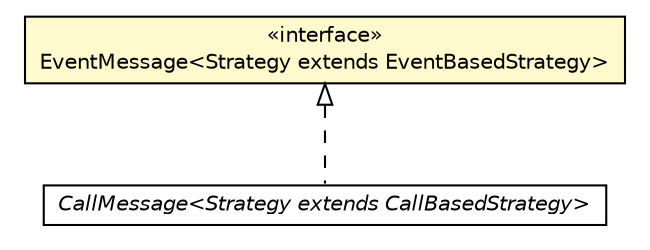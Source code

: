 #!/usr/local/bin/dot
#
# Class diagram 
# Generated by UMLGraph version R5_6-24-gf6e263 (http://www.umlgraph.org/)
#

digraph G {
	edge [fontname="Helvetica",fontsize=10,labelfontname="Helvetica",labelfontsize=10];
	node [fontname="Helvetica",fontsize=10,shape=plaintext];
	nodesep=0.25;
	ranksep=0.5;
	// org.universAAL.middleware.ui.impl.generic.CallMessage<Strategy extends org.universAAL.middleware.ui.impl.generic.CallBasedStrategy>
	c3833682 [label=<<table title="org.universAAL.middleware.ui.impl.generic.CallMessage" border="0" cellborder="1" cellspacing="0" cellpadding="2" port="p" href="./CallMessage.html">
		<tr><td><table border="0" cellspacing="0" cellpadding="1">
<tr><td align="center" balign="center"><font face="Helvetica-Oblique"> CallMessage&lt;Strategy extends CallBasedStrategy&gt; </font></td></tr>
		</table></td></tr>
		</table>>, URL="./CallMessage.html", fontname="Helvetica", fontcolor="black", fontsize=10.0];
	// org.universAAL.middleware.ui.impl.generic.EventMessage<Strategy extends org.universAAL.middleware.ui.impl.generic.EventBasedStrategy>
	c3833686 [label=<<table title="org.universAAL.middleware.ui.impl.generic.EventMessage" border="0" cellborder="1" cellspacing="0" cellpadding="2" port="p" bgcolor="lemonChiffon" href="./EventMessage.html">
		<tr><td><table border="0" cellspacing="0" cellpadding="1">
<tr><td align="center" balign="center"> &#171;interface&#187; </td></tr>
<tr><td align="center" balign="center"> EventMessage&lt;Strategy extends EventBasedStrategy&gt; </td></tr>
		</table></td></tr>
		</table>>, URL="./EventMessage.html", fontname="Helvetica", fontcolor="black", fontsize=10.0];
	//org.universAAL.middleware.ui.impl.generic.CallMessage<Strategy extends org.universAAL.middleware.ui.impl.generic.CallBasedStrategy> implements org.universAAL.middleware.ui.impl.generic.EventMessage<Strategy extends org.universAAL.middleware.ui.impl.generic.EventBasedStrategy>
	c3833686:p -> c3833682:p [dir=back,arrowtail=empty,style=dashed];
}

